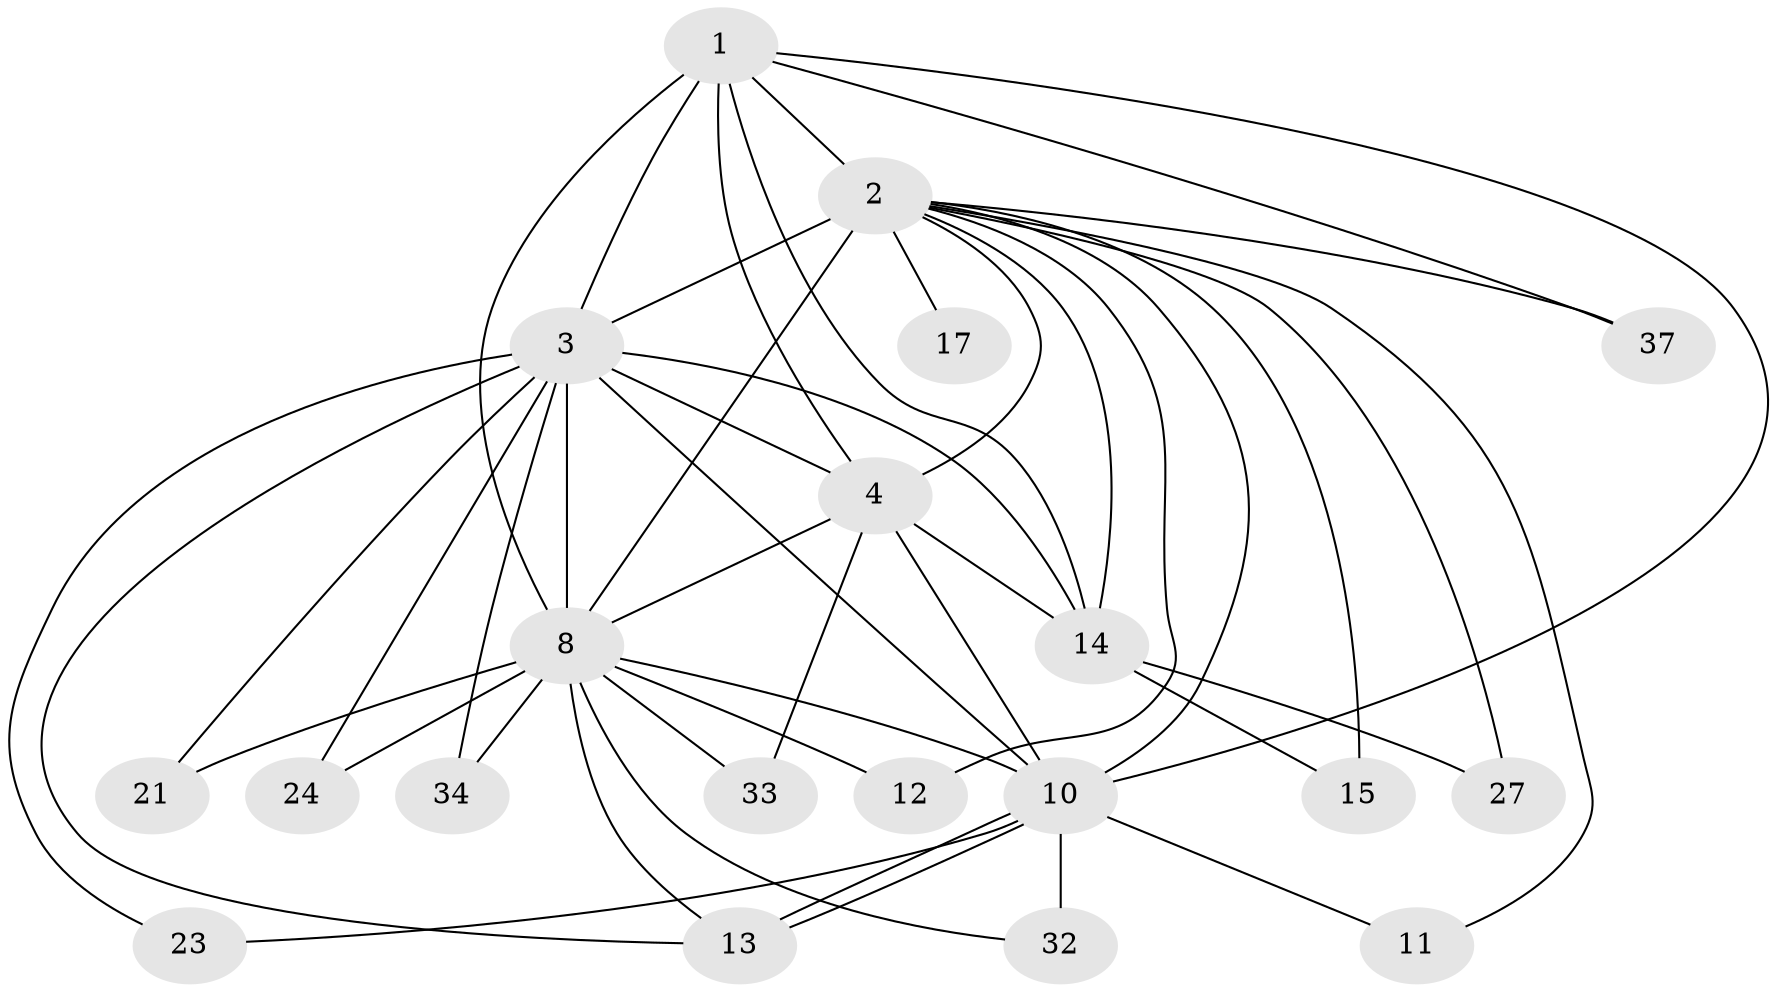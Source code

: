 // original degree distribution, {12: 0.04, 14: 0.02, 16: 0.02, 11: 0.02, 15: 0.04, 18: 0.04, 20: 0.02, 2: 0.62, 4: 0.04, 7: 0.02, 3: 0.08, 5: 0.04}
// Generated by graph-tools (version 1.1) at 2025/17/03/04/25 18:17:46]
// undirected, 20 vertices, 46 edges
graph export_dot {
graph [start="1"]
  node [color=gray90,style=filled];
  1;
  2 [super="+40+42+31+7"];
  3 [super="+39+35+5"];
  4;
  8 [super="+45+22"];
  10;
  11;
  12;
  13 [super="+26+28"];
  14 [super="+20"];
  15;
  17;
  21;
  23;
  24;
  27;
  32 [super="+36"];
  33;
  34;
  37;
  1 -- 2 [weight=3];
  1 -- 3 [weight=4];
  1 -- 4;
  1 -- 8;
  1 -- 10;
  1 -- 14;
  1 -- 37;
  2 -- 3 [weight=13];
  2 -- 4 [weight=3];
  2 -- 8 [weight=6];
  2 -- 10 [weight=4];
  2 -- 12;
  2 -- 37;
  2 -- 11;
  2 -- 14 [weight=2];
  2 -- 15 [weight=2];
  2 -- 17;
  2 -- 27;
  3 -- 4 [weight=3];
  3 -- 8 [weight=6];
  3 -- 10 [weight=4];
  3 -- 21;
  3 -- 23;
  3 -- 24;
  3 -- 34 [weight=2];
  3 -- 13;
  3 -- 14 [weight=2];
  4 -- 8;
  4 -- 10;
  4 -- 33;
  4 -- 14;
  8 -- 10 [weight=2];
  8 -- 12;
  8 -- 21;
  8 -- 32;
  8 -- 34;
  8 -- 33;
  8 -- 24;
  8 -- 13;
  10 -- 11;
  10 -- 13;
  10 -- 13;
  10 -- 23;
  10 -- 32 [weight=2];
  14 -- 15;
  14 -- 27;
}

